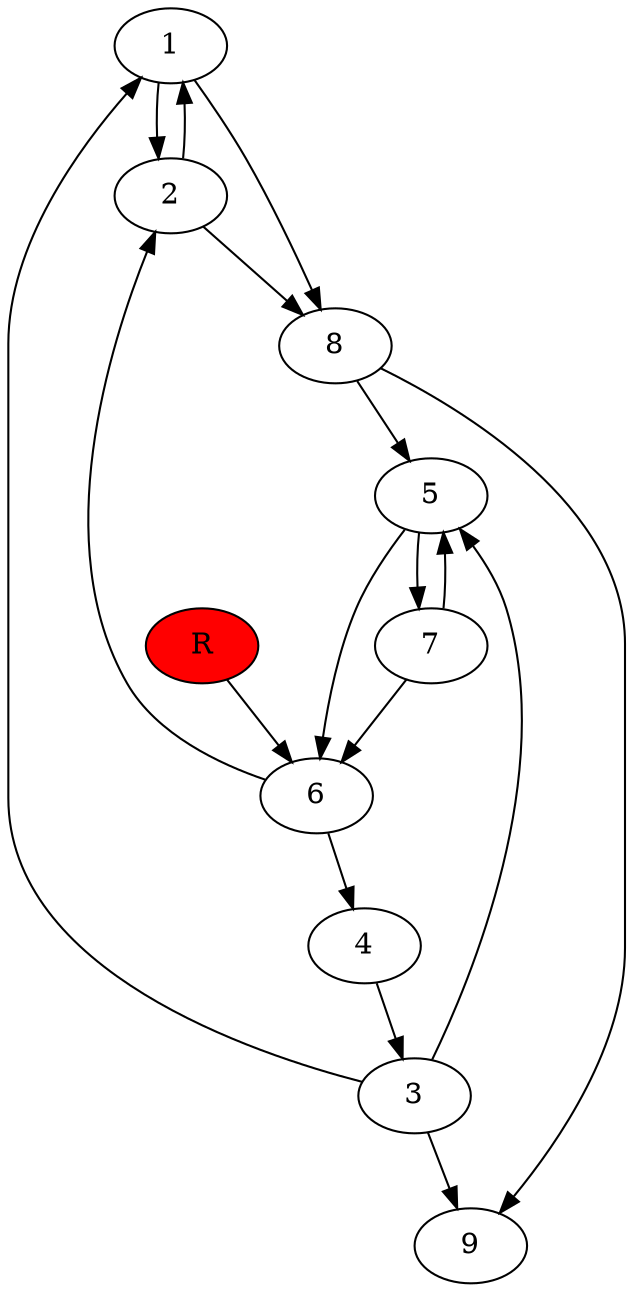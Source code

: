 digraph prb32645 {
	1
	2
	3
	4
	5
	6
	7
	8
	R [fillcolor="#ff0000" style=filled]
	1 -> 2
	1 -> 8
	2 -> 1
	2 -> 8
	3 -> 1
	3 -> 5
	3 -> 9
	4 -> 3
	5 -> 6
	5 -> 7
	6 -> 2
	6 -> 4
	7 -> 5
	7 -> 6
	8 -> 5
	8 -> 9
	R -> 6
}
